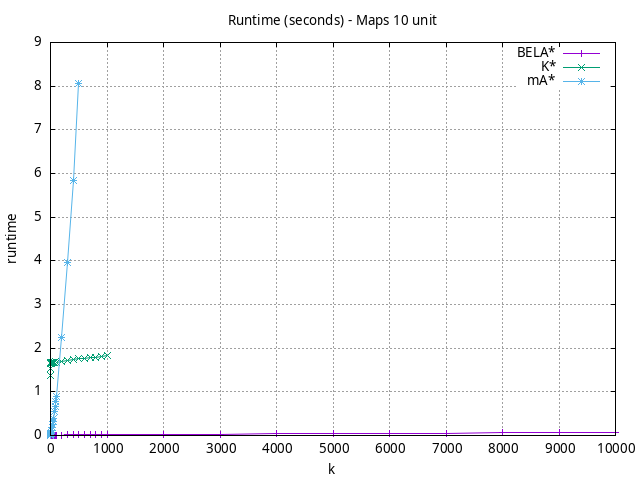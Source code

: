 #!/usr/bin/gnuplot
# -*- coding: utf-8 -*-
#
# results/maps/unit/10/random512-10.heuristic.unit.runtime.gnuplot
#
# Started on 04/07/2024 21:46:38
# Author: Carlos Linares López
set grid
set xlabel "k"
set ylabel "runtime"

set title "Runtime (seconds) - Maps 10 unit"

set terminal png enhanced font "Ariel,10"
set output 'random512-10.heuristic.unit.runtime.png'

plot "-" title "BELA*"      with linesp, "-" title "K*"      with linesp, "-" title "mA*"      with linesp

	1 0.0095319015
	2 0.009076793300000002
	3 0.0090127881
	4 0.0090261782
	5 0.0091299487
	6 0.0094174938
	7 0.0094117414
	8 0.0093530151
	9 0.0095594708
	10 0.0092643903
	20 0.0096213496
	30 0.0095984544
	40 0.009941723799999998
	50 0.0099173531
	60 0.0100163751
	70 0.010101268000000002
	80 0.0104222073
	90 0.0104133649
	100 0.010432438399999999
	200 0.011141490999999996
	300 0.0119783614
	400 0.012794984599999998
	500 0.0134595168
	600 0.014258900299999999
	700 0.015073876499999998
	800 0.0158592351
	900 0.016595027
	1000 0.016826354
	2000 0.023216112999999997
	3000 0.029653105000000006
	4000 0.036016045000000003
	5000 0.042469361000000004
	6000 0.049348199999999995
	7000 0.056151686000000006
	8000 0.062409944999999994
	9000 0.068937483
	10000 0.07576407900000001
end
	1 0.038943073
	2 1.3755921070000001
	3 1.5315008559999999
	4 1.6533848899999999
	5 1.6595031600000005
	6 1.6656235999999998
	7 1.6638043000000005
	8 1.6699881999999997
	9 1.67296678
	10 1.6566014800000002
	20 1.65454398
	30 1.6625055900000003
	40 1.6741562199999998
	50 1.6741290300000002
	60 1.6725840100000002
	70 1.6796398699999997
	80 1.6866763800000002
	90 1.6870311400000002
	100 1.67907859
	200 1.6944037799999998
	300 1.71482193
	400 1.7331169000000002
	500 1.7537440199999998
	600 1.7612592899999995
	700 1.7834634600000001
	800 1.7940668900000003
	900 1.8101513699999998
	1000 1.8245922300000001
end
	1 0.0083990634
	2 0.0136961707
	3 0.019408098300000003
	4 0.025286478799999998
	5 0.031502415
	6 0.036608688
	7 0.042864562
	8 0.048857096
	9 0.05585547400000001
	10 0.06105425899999999
	20 0.12198996899999999
	30 0.18406849499999997
	40 0.251415749
	50 0.317809338
	60 0.39312979000000003
	70 0.55019036
	80 0.66624246
	90 0.7835182000000002
	100 0.8991206599999999
	200 2.25399947
	300 3.9540302899999995
	400 5.8452935
	500 8.0552621
end
